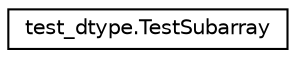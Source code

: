 digraph "Graphical Class Hierarchy"
{
 // LATEX_PDF_SIZE
  edge [fontname="Helvetica",fontsize="10",labelfontname="Helvetica",labelfontsize="10"];
  node [fontname="Helvetica",fontsize="10",shape=record];
  rankdir="LR";
  Node0 [label="test_dtype.TestSubarray",height=0.2,width=0.4,color="black", fillcolor="white", style="filled",URL="$classtest__dtype_1_1TestSubarray.html",tooltip=" "];
}
